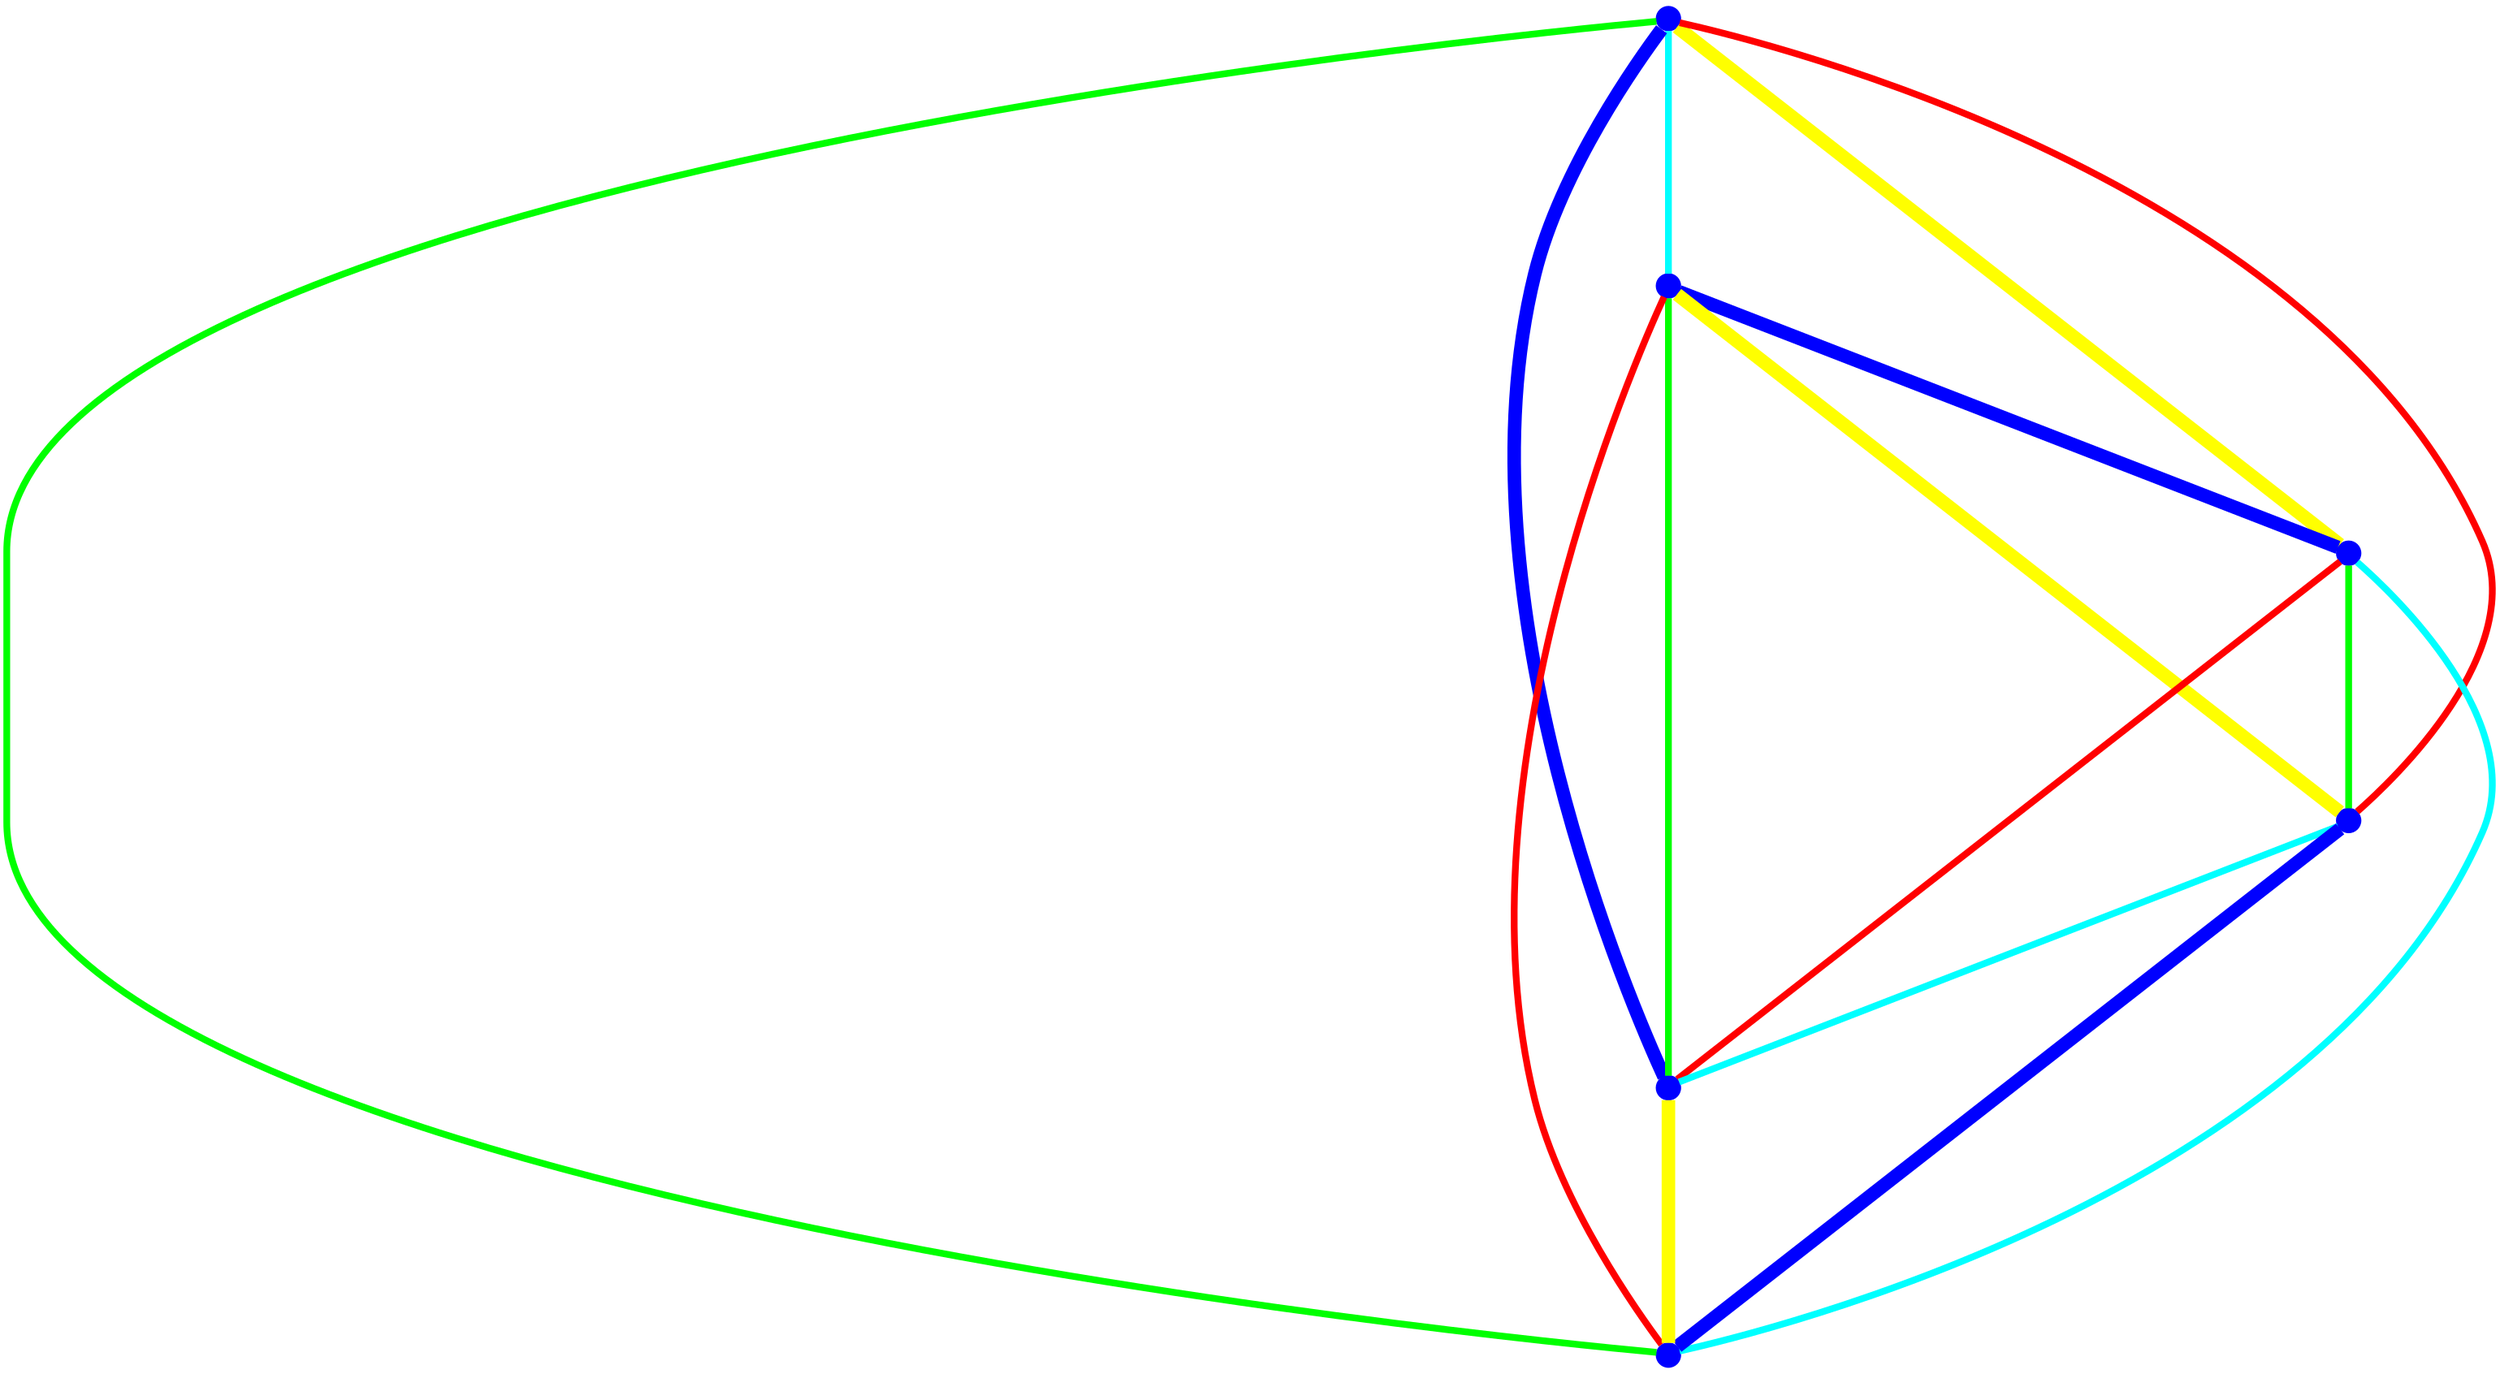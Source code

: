 graph {
ranksep=2
nodesep=2
node [label="" shape=circle style=filled fixedsize=true color=blue fillcolor=blue width=0.2];
"1" -- "2" [style="solid",penwidth="4",color="cyan"];
"1" -- "3" [style="solid",penwidth="8",color="yellow"];
"1" -- "4" [style="solid",penwidth="4",color="red"];
"1" -- "5" [style="solid",penwidth="8",color="blue"];
"1" -- "6" [style="solid",penwidth="4",color="green"];
"2" -- "3" [style="solid",penwidth="8",color="blue"];
"2" -- "4" [style="solid",penwidth="8",color="yellow"];
"2" -- "5" [style="solid",penwidth="4",color="green"];
"2" -- "6" [style="solid",penwidth="4",color="red"];
"3" -- "4" [style="solid",penwidth="4",color="green"];
"3" -- "5" [style="solid",penwidth="4",color="red"];
"3" -- "6" [style="solid",penwidth="4",color="cyan"];
"4" -- "5" [style="solid",penwidth="4",color="cyan"];
"4" -- "6" [style="solid",penwidth="8",color="blue"];
"5" -- "6" [style="solid",penwidth="8",color="yellow"];
}
